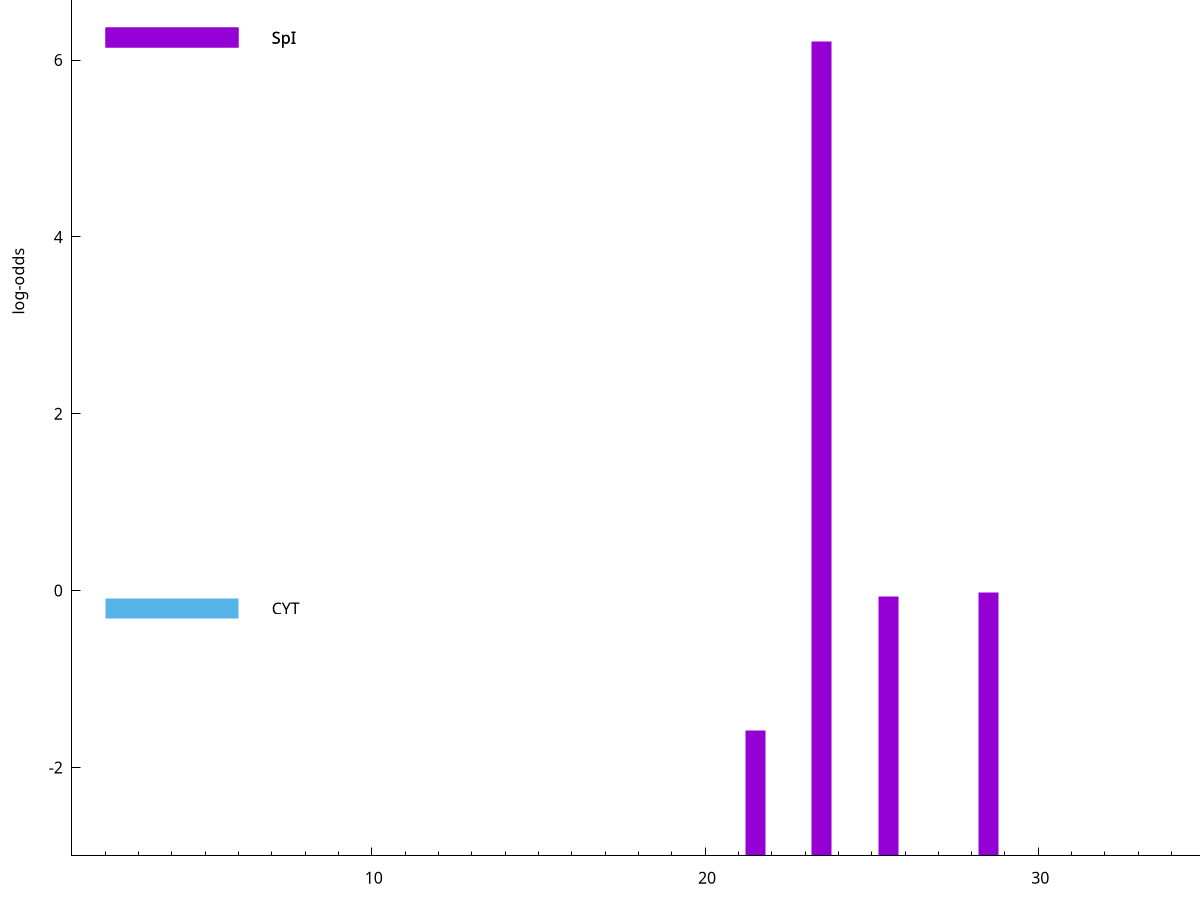 set title "LipoP predictions for SRR4017890.gff"
set size 2., 1.4
set xrange [1:70] 
set mxtics 10
set yrange [-3:10]
set y2range [0:13]
set ylabel "log-odds"
set term postscript eps color solid "Helvetica" 30
set output "SRR4017890.gff4.eps"
set arrow from 2,6.25143 to 6,6.25143 nohead lt 1 lw 20
set label "SpI" at 7,6.25143
set arrow from 2,-0.200913 to 6,-0.200913 nohead lt 3 lw 20
set label "CYT" at 7,-0.200913
set arrow from 2,6.25143 to 6,6.25143 nohead lt 1 lw 20
set label "SpI" at 7,6.25143
# NOTE: The scores below are the log-odds scores with the threshold
# NOTE: subtracted (a hack to make gnuplot make the histogram all
# NOTE: look nice).
plot "-" axes x1y2 title "" with impulses lt 1 lw 20
23.500000 9.205230
28.500000 2.976680
25.500000 2.936435
21.500000 1.417670
e
exit
